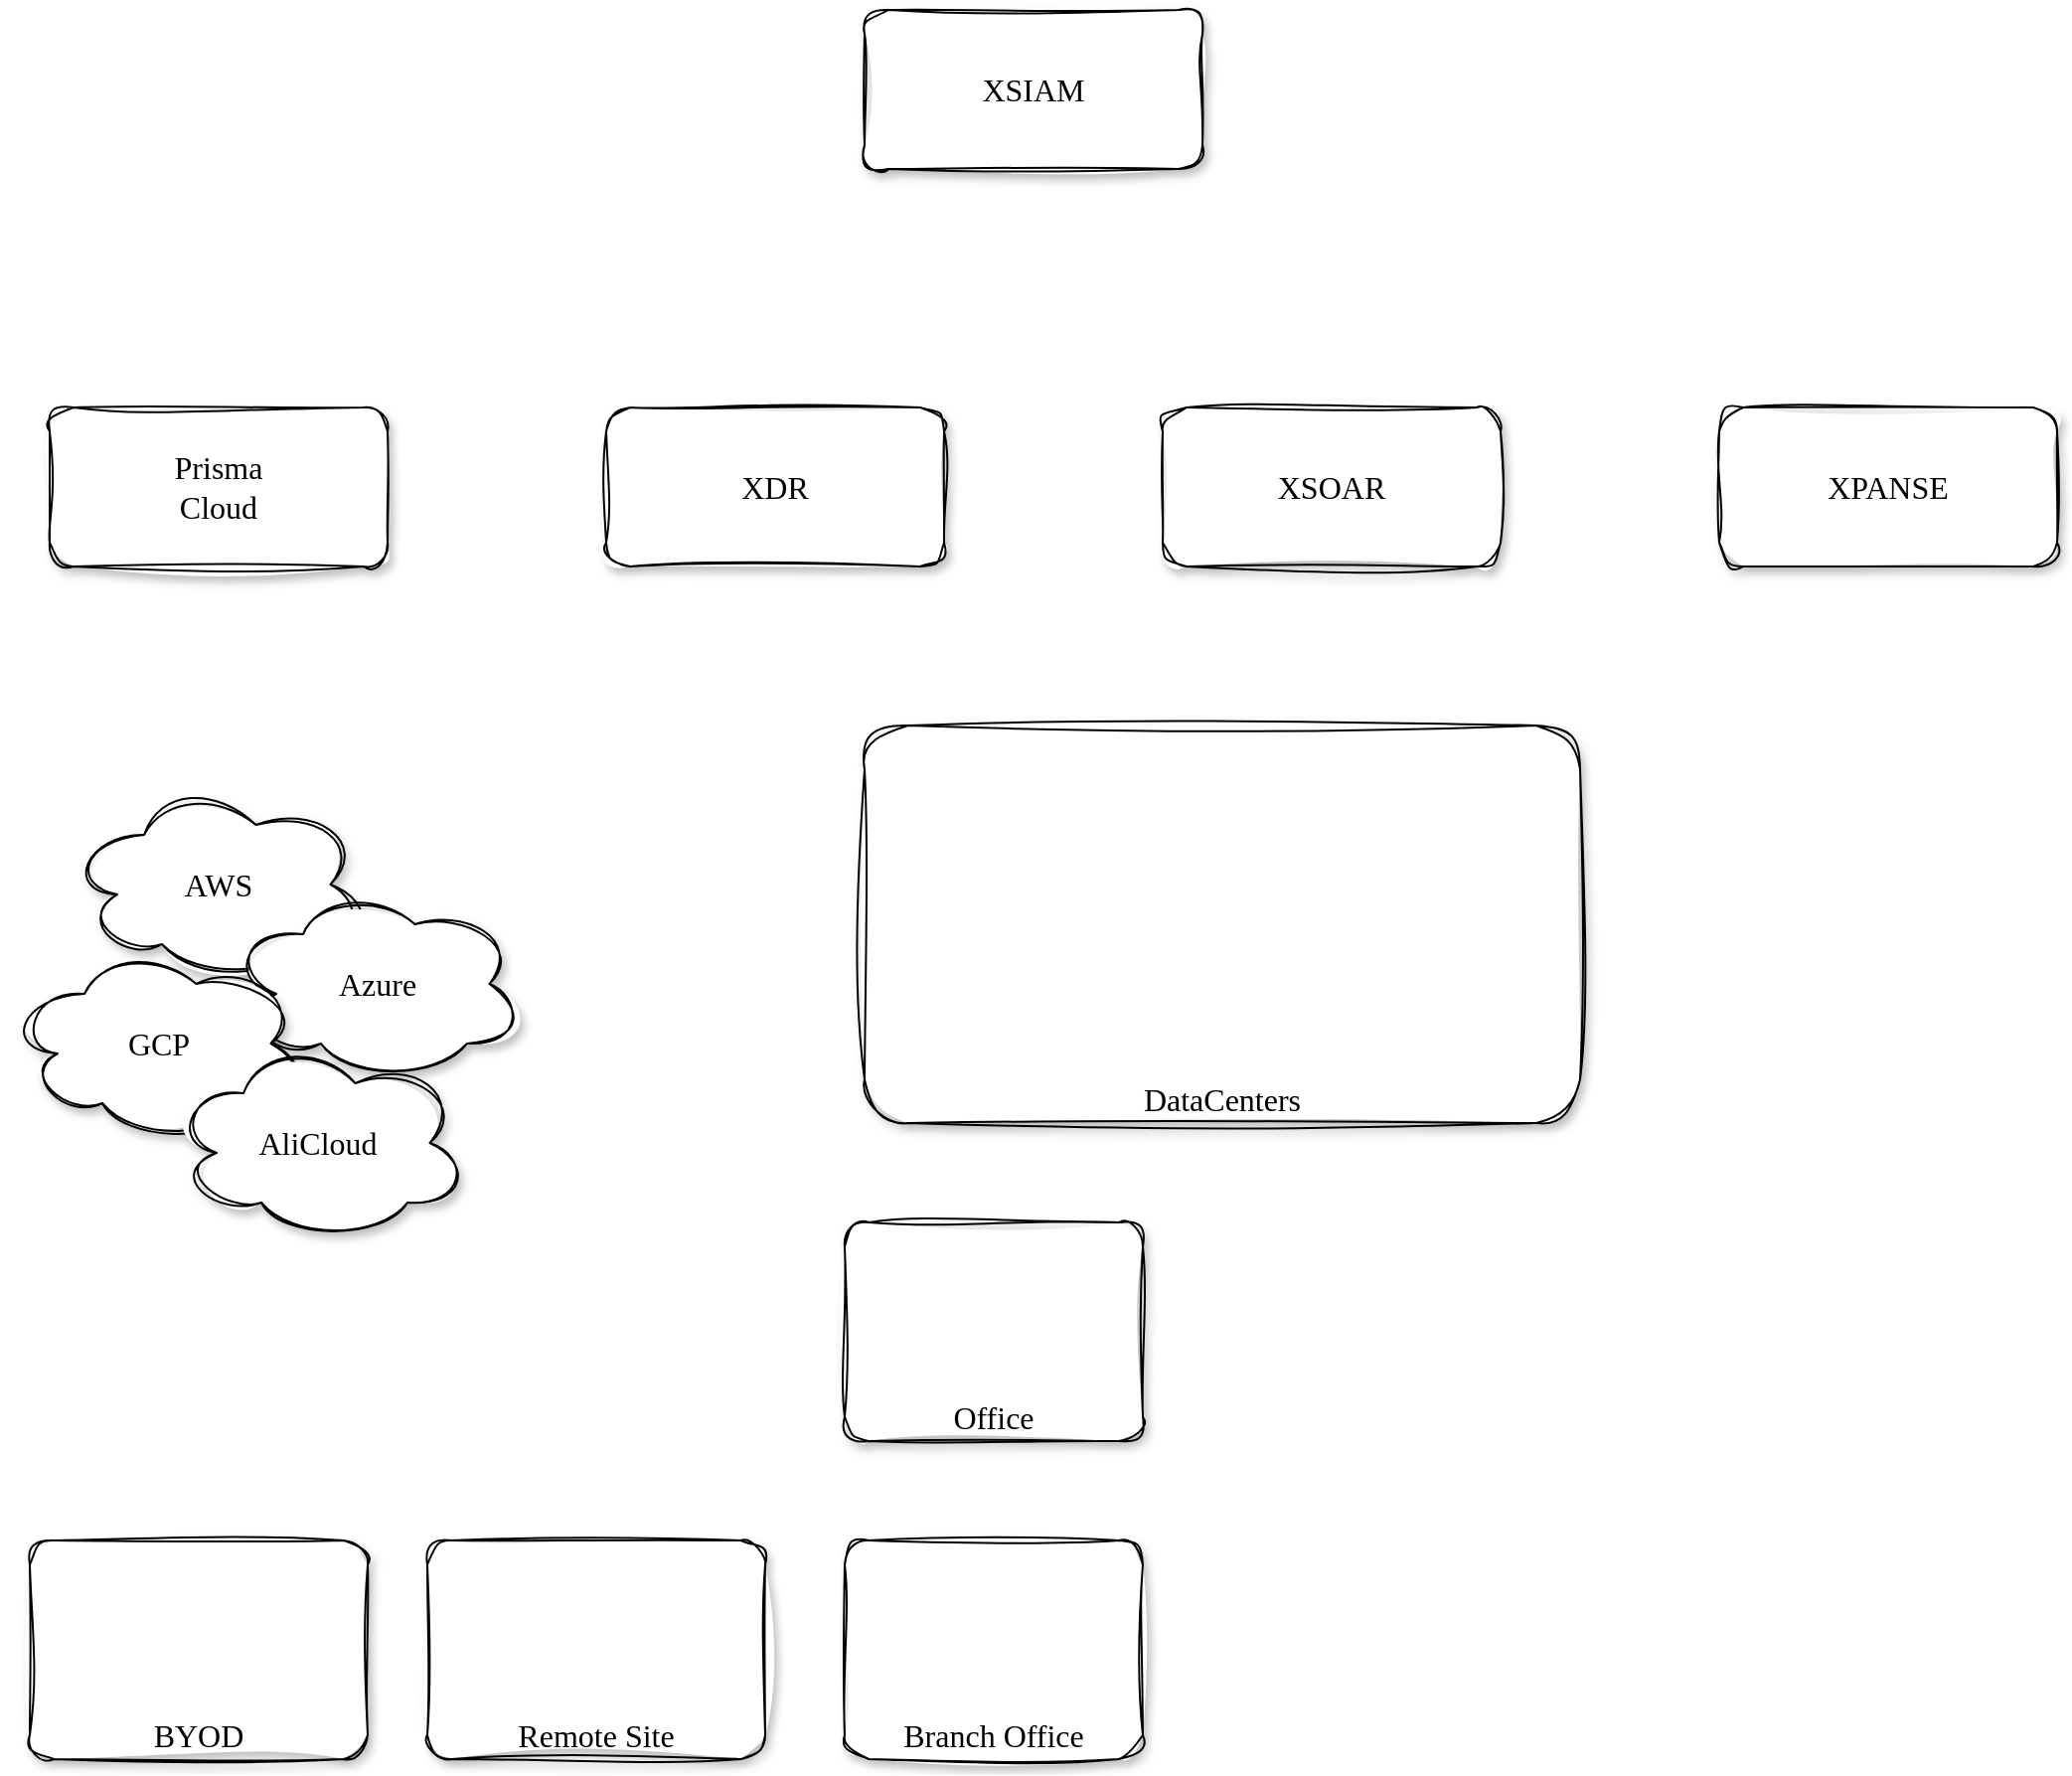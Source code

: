 <mxfile version="24.7.8">
  <diagram name="Page-1" id="Hg8V3Jnr-yVsUBk0IMU_">
    <mxGraphModel dx="2284" dy="956" grid="1" gridSize="10" guides="1" tooltips="1" connect="1" arrows="1" fold="1" page="1" pageScale="1" pageWidth="850" pageHeight="1100" math="0" shadow="0">
      <root>
        <mxCell id="0" />
        <mxCell id="1" parent="0" />
        <mxCell id="75TrAzUoQ0iavYpCiFwl-1" value="XSIAM" style="rounded=1;whiteSpace=wrap;html=1;shadow=1;sketch=1;curveFitting=1;jiggle=2;fontFamily=Gloria Hallelujah;fontSource=https%3A%2F%2Ffonts.googleapis.com%2Fcss%3Ffamily%3DGloria%2BHallelujah;fontSize=16;" vertex="1" parent="1">
          <mxGeometry x="280" y="350" width="170" height="80" as="geometry" />
        </mxCell>
        <mxCell id="75TrAzUoQ0iavYpCiFwl-2" value="XDR" style="rounded=1;whiteSpace=wrap;html=1;shadow=1;sketch=1;curveFitting=1;jiggle=2;fontFamily=Gloria Hallelujah;fontSource=https%3A%2F%2Ffonts.googleapis.com%2Fcss%3Ffamily%3DGloria%2BHallelujah;fontSize=16;" vertex="1" parent="1">
          <mxGeometry x="150" y="550" width="170" height="80" as="geometry" />
        </mxCell>
        <mxCell id="75TrAzUoQ0iavYpCiFwl-4" value="XSOAR" style="rounded=1;whiteSpace=wrap;html=1;shadow=1;sketch=1;curveFitting=1;jiggle=2;fontFamily=Gloria Hallelujah;fontSource=https%3A%2F%2Ffonts.googleapis.com%2Fcss%3Ffamily%3DGloria%2BHallelujah;fontSize=16;" vertex="1" parent="1">
          <mxGeometry x="430" y="550" width="170" height="80" as="geometry" />
        </mxCell>
        <mxCell id="75TrAzUoQ0iavYpCiFwl-5" value="XPANSE" style="rounded=1;whiteSpace=wrap;html=1;shadow=1;sketch=1;curveFitting=1;jiggle=2;fontFamily=Gloria Hallelujah;fontSource=https%3A%2F%2Ffonts.googleapis.com%2Fcss%3Ffamily%3DGloria%2BHallelujah;fontSize=16;" vertex="1" parent="1">
          <mxGeometry x="710" y="550" width="170" height="80" as="geometry" />
        </mxCell>
        <mxCell id="75TrAzUoQ0iavYpCiFwl-6" value="Prisma&lt;div&gt;Cloud&lt;/div&gt;" style="rounded=1;whiteSpace=wrap;html=1;shadow=1;sketch=1;curveFitting=1;jiggle=2;fontFamily=Gloria Hallelujah;fontSource=https%3A%2F%2Ffonts.googleapis.com%2Fcss%3Ffamily%3DGloria%2BHallelujah;fontSize=16;" vertex="1" parent="1">
          <mxGeometry x="-130" y="550" width="170" height="80" as="geometry" />
        </mxCell>
        <mxCell id="75TrAzUoQ0iavYpCiFwl-7" value="AWS" style="ellipse;shape=cloud;whiteSpace=wrap;html=1;sketch=1;curveFitting=1;jiggle=2;shadow=1;fontFamily=Gloria Hallelujah;fontSource=https%3A%2F%2Ffonts.googleapis.com%2Fcss%3Ffamily%3DGloria%2BHallelujah;fontSize=16;" vertex="1" parent="1">
          <mxGeometry x="-120" y="740" width="150" height="100" as="geometry" />
        </mxCell>
        <mxCell id="75TrAzUoQ0iavYpCiFwl-9" value="Azure" style="ellipse;shape=cloud;whiteSpace=wrap;html=1;sketch=1;curveFitting=1;jiggle=2;shadow=1;fontFamily=Gloria Hallelujah;fontSource=https%3A%2F%2Ffonts.googleapis.com%2Fcss%3Ffamily%3DGloria%2BHallelujah;fontSize=16;" vertex="1" parent="1">
          <mxGeometry x="-40" y="790" width="150" height="100" as="geometry" />
        </mxCell>
        <mxCell id="75TrAzUoQ0iavYpCiFwl-10" value="GCP" style="ellipse;shape=cloud;whiteSpace=wrap;html=1;sketch=1;curveFitting=1;jiggle=2;shadow=1;fontFamily=Gloria Hallelujah;fontSource=https%3A%2F%2Ffonts.googleapis.com%2Fcss%3Ffamily%3DGloria%2BHallelujah;fontSize=16;" vertex="1" parent="1">
          <mxGeometry x="-150" y="820" width="150" height="100" as="geometry" />
        </mxCell>
        <mxCell id="75TrAzUoQ0iavYpCiFwl-11" value="AliCloud" style="ellipse;shape=cloud;whiteSpace=wrap;html=1;sketch=1;curveFitting=1;jiggle=2;shadow=1;fontFamily=Gloria Hallelujah;fontSource=https%3A%2F%2Ffonts.googleapis.com%2Fcss%3Ffamily%3DGloria%2BHallelujah;fontSize=16;" vertex="1" parent="1">
          <mxGeometry x="-70" y="870" width="150" height="100" as="geometry" />
        </mxCell>
        <mxCell id="75TrAzUoQ0iavYpCiFwl-12" value="DataCenters" style="rounded=1;whiteSpace=wrap;html=1;arcSize=11;sketch=1;curveFitting=1;jiggle=2;shadow=1;fontFamily=Gloria Hallelujah;fontSource=https%3A%2F%2Ffonts.googleapis.com%2Fcss%3Ffamily%3DGloria%2BHallelujah;fontSize=16;verticalAlign=bottom;" vertex="1" parent="1">
          <mxGeometry x="280" y="710" width="360" height="200" as="geometry" />
        </mxCell>
        <mxCell id="75TrAzUoQ0iavYpCiFwl-13" value="Branch Office" style="rounded=1;whiteSpace=wrap;html=1;arcSize=11;sketch=1;curveFitting=1;jiggle=2;shadow=1;fontFamily=Gloria Hallelujah;fontSource=https%3A%2F%2Ffonts.googleapis.com%2Fcss%3Ffamily%3DGloria%2BHallelujah;fontSize=16;verticalAlign=bottom;" vertex="1" parent="1">
          <mxGeometry x="270" y="1120" width="150" height="110" as="geometry" />
        </mxCell>
        <mxCell id="75TrAzUoQ0iavYpCiFwl-14" value="Remote Site" style="rounded=1;whiteSpace=wrap;html=1;arcSize=11;sketch=1;curveFitting=1;jiggle=2;shadow=1;fontFamily=Gloria Hallelujah;fontSource=https%3A%2F%2Ffonts.googleapis.com%2Fcss%3Ffamily%3DGloria%2BHallelujah;fontSize=16;verticalAlign=bottom;" vertex="1" parent="1">
          <mxGeometry x="60" y="1120" width="170" height="110" as="geometry" />
        </mxCell>
        <mxCell id="75TrAzUoQ0iavYpCiFwl-15" value="BYOD" style="rounded=1;whiteSpace=wrap;html=1;arcSize=11;sketch=1;curveFitting=1;jiggle=2;shadow=1;fontFamily=Gloria Hallelujah;fontSource=https%3A%2F%2Ffonts.googleapis.com%2Fcss%3Ffamily%3DGloria%2BHallelujah;fontSize=16;verticalAlign=bottom;" vertex="1" parent="1">
          <mxGeometry x="-140" y="1120" width="170" height="110" as="geometry" />
        </mxCell>
        <mxCell id="75TrAzUoQ0iavYpCiFwl-19" value="Office" style="rounded=1;whiteSpace=wrap;html=1;arcSize=11;sketch=1;curveFitting=1;jiggle=2;shadow=1;fontFamily=Gloria Hallelujah;fontSource=https%3A%2F%2Ffonts.googleapis.com%2Fcss%3Ffamily%3DGloria%2BHallelujah;fontSize=16;verticalAlign=bottom;" vertex="1" parent="1">
          <mxGeometry x="270" y="960" width="150" height="110" as="geometry" />
        </mxCell>
      </root>
    </mxGraphModel>
  </diagram>
</mxfile>
